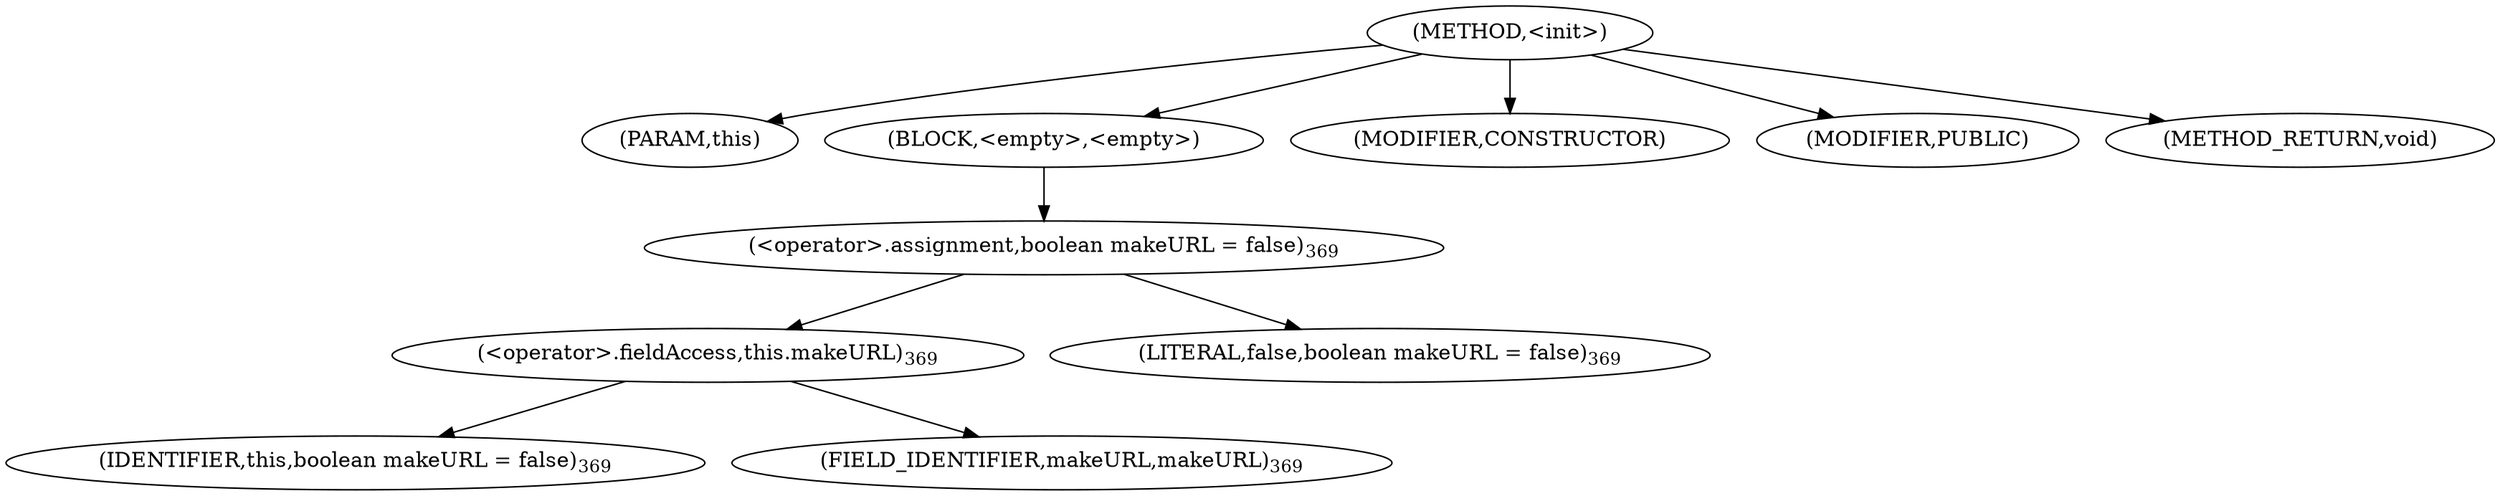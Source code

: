 digraph "&lt;init&gt;" {  
"799" [label = <(METHOD,&lt;init&gt;)> ]
"800" [label = <(PARAM,this)> ]
"801" [label = <(BLOCK,&lt;empty&gt;,&lt;empty&gt;)> ]
"802" [label = <(&lt;operator&gt;.assignment,boolean makeURL = false)<SUB>369</SUB>> ]
"803" [label = <(&lt;operator&gt;.fieldAccess,this.makeURL)<SUB>369</SUB>> ]
"804" [label = <(IDENTIFIER,this,boolean makeURL = false)<SUB>369</SUB>> ]
"805" [label = <(FIELD_IDENTIFIER,makeURL,makeURL)<SUB>369</SUB>> ]
"806" [label = <(LITERAL,false,boolean makeURL = false)<SUB>369</SUB>> ]
"807" [label = <(MODIFIER,CONSTRUCTOR)> ]
"808" [label = <(MODIFIER,PUBLIC)> ]
"809" [label = <(METHOD_RETURN,void)> ]
  "799" -> "800" 
  "799" -> "801" 
  "799" -> "807" 
  "799" -> "808" 
  "799" -> "809" 
  "801" -> "802" 
  "802" -> "803" 
  "802" -> "806" 
  "803" -> "804" 
  "803" -> "805" 
}
